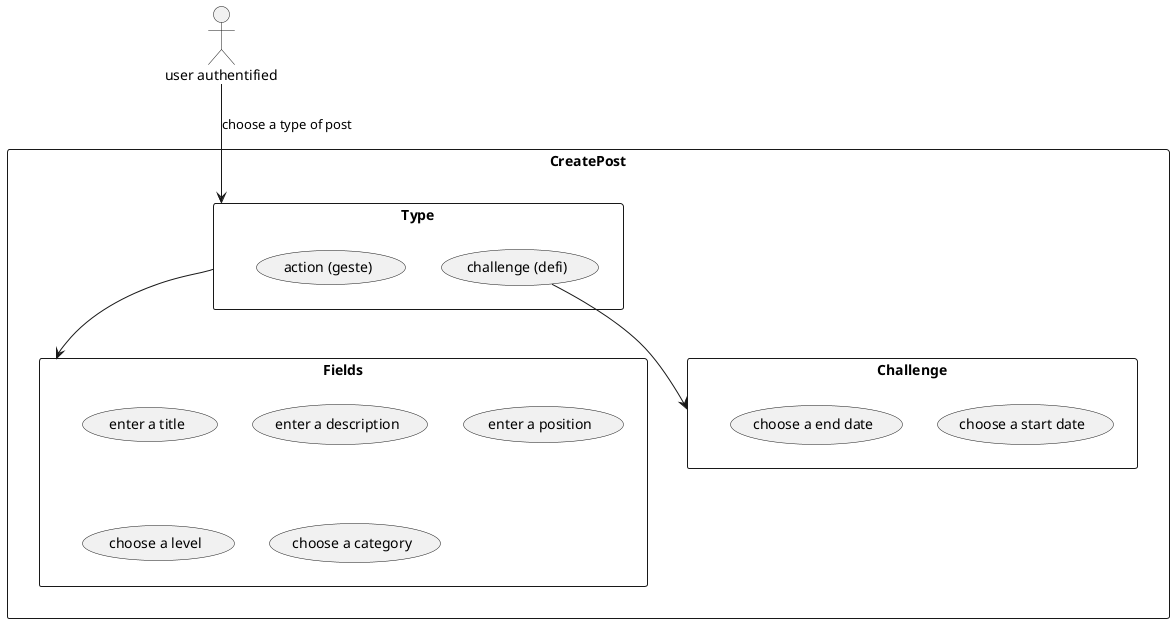 @startuml
actor "user authentified" as u
rectangle CreatePost as co {
 rectangle Type as ty {
 usecase "challenge (defi)" as ch
usecase "action (geste)" as g
}
 rectangle Fields as f {
      usecase "enter a title" as uc1
usecase "enter a description" as uc2 
usecase "enter a position" as uc3
usecase "choose a level" as uc4
usecase "choose a category" as uc5
}
 rectangle Challenge as c {
usecase "choose a start date"
usecase "choose a end date"
 }
}
u --> ty : choose a type of post
ty --> f 
ch --> c
@enduml